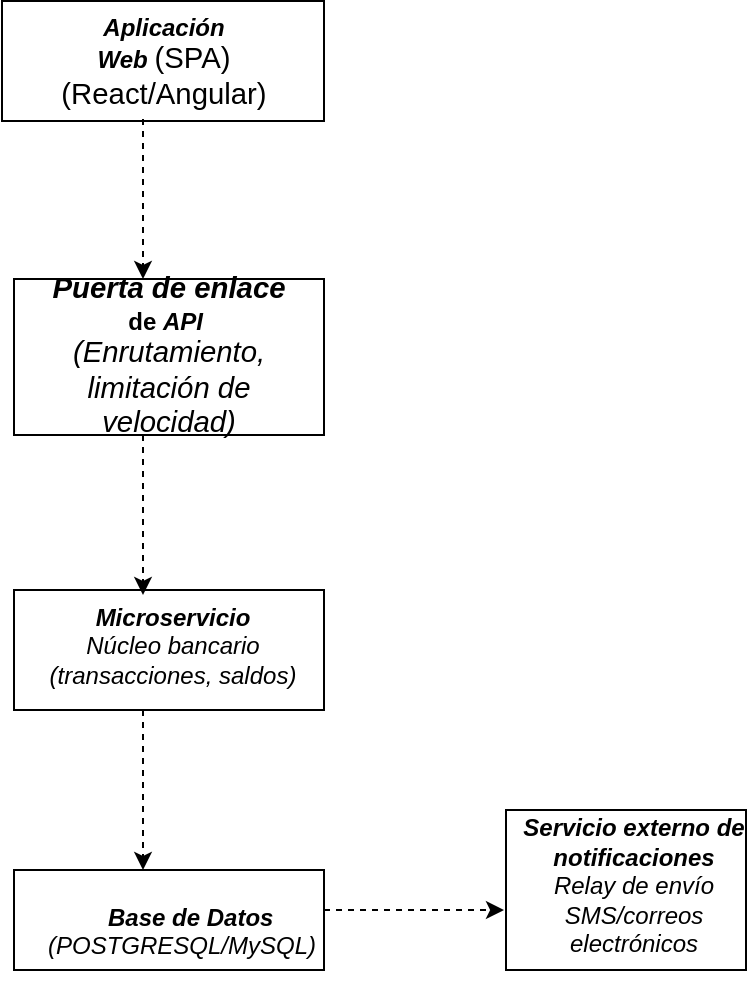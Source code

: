 <mxfile version="26.1.1">
  <diagram name="Página-1" id="-K2u0XVffFHJHdEMNZ2N">
    <mxGraphModel dx="1163" dy="636" grid="1" gridSize="10" guides="1" tooltips="1" connect="1" arrows="1" fold="1" page="1" pageScale="1" pageWidth="827" pageHeight="1169" math="0" shadow="0">
      <root>
        <mxCell id="0" />
        <mxCell id="1" parent="0" />
        <mxCell id="dbFnvhDrwuD_8-trJE1Y-1" value="" style="rounded=0;whiteSpace=wrap;html=1;" vertex="1" parent="1">
          <mxGeometry x="149" y="75.5" width="161" height="60" as="geometry" />
        </mxCell>
        <mxCell id="dbFnvhDrwuD_8-trJE1Y-2" value="" style="rounded=0;whiteSpace=wrap;html=1;" vertex="1" parent="1">
          <mxGeometry x="155" y="214.5" width="155" height="78" as="geometry" />
        </mxCell>
        <mxCell id="dbFnvhDrwuD_8-trJE1Y-3" value="" style="rounded=0;whiteSpace=wrap;html=1;" vertex="1" parent="1">
          <mxGeometry x="401" y="480" width="120" height="80" as="geometry" />
        </mxCell>
        <mxCell id="dbFnvhDrwuD_8-trJE1Y-8" value="" style="endArrow=classic;html=1;rounded=0;entryX=0.5;entryY=0;entryDx=0;entryDy=0;strokeColor=default;dashed=1;" edge="1" parent="1">
          <mxGeometry width="50" height="50" relative="1" as="geometry">
            <mxPoint x="219.5" y="134.5" as="sourcePoint" />
            <mxPoint x="219.5" y="214.5" as="targetPoint" />
          </mxGeometry>
        </mxCell>
        <mxCell id="dbFnvhDrwuD_8-trJE1Y-9" value="" style="endArrow=classic;html=1;rounded=0;strokeColor=default;dashed=1;" edge="1" parent="1">
          <mxGeometry width="50" height="50" relative="1" as="geometry">
            <mxPoint x="310.0" y="530" as="sourcePoint" />
            <mxPoint x="400" y="530" as="targetPoint" />
          </mxGeometry>
        </mxCell>
        <mxCell id="dbFnvhDrwuD_8-trJE1Y-13" value="&lt;div&gt;&lt;i&gt;&lt;b&gt;Aplicación Web&amp;nbsp;&lt;/b&gt;&lt;/i&gt;&lt;span style=&quot;font-family: Calibri, sans-serif; font-size: 11pt; background-color: transparent; color: light-dark(rgb(0, 0, 0), rgb(255, 255, 255));&quot;&gt;(SPA)(React/Angular)&lt;/span&gt;&lt;/div&gt;" style="text;strokeColor=none;align=center;fillColor=none;html=1;verticalAlign=middle;whiteSpace=wrap;rounded=0;" vertex="1" parent="1">
          <mxGeometry x="167" y="85.75" width="126" height="39.5" as="geometry" />
        </mxCell>
        <mxCell id="dbFnvhDrwuD_8-trJE1Y-14" value="&lt;div&gt;&lt;b&gt;&lt;i style=&quot;font-size: 14.667px; font-family: Calibri, sans-serif; background-color: transparent; color: light-dark(rgb(0, 0, 0), rgb(255, 255, 255));&quot;&gt;Puerta de enlace &lt;/i&gt; de &lt;/b&gt;&lt;i&gt;&lt;b&gt;API&amp;nbsp;&lt;/b&gt;&lt;/i&gt;&lt;/div&gt;&lt;div&gt;&lt;i style=&quot;background-color: transparent; color: light-dark(rgb(0, 0, 0), rgb(255, 255, 255)); font-size: 14.667px; font-family: Calibri, sans-serif;&quot;&gt;(Enrutamiento, limitación de velocidad)&lt;/i&gt;&lt;/div&gt;&lt;div&gt;&lt;i&gt;&lt;font&gt;&lt;br&gt;&lt;/font&gt;&lt;/i&gt;&lt;/div&gt;" style="text;strokeColor=none;align=center;fillColor=none;html=1;verticalAlign=middle;whiteSpace=wrap;rounded=0;" vertex="1" parent="1">
          <mxGeometry x="172.25" y="240" width="120.5" height="40" as="geometry" />
        </mxCell>
        <mxCell id="dbFnvhDrwuD_8-trJE1Y-15" value="&lt;div&gt;&lt;i&gt;&lt;b&gt;Servicio externo de notificaciones&lt;/b&gt;&lt;/i&gt;&lt;/div&gt;&lt;div&gt;&lt;i style=&quot;background-color: transparent; color: light-dark(rgb(0, 0, 0), rgb(255, 255, 255));&quot;&gt;Relay de envío SMS/correos electrónicos&lt;/i&gt;&lt;/div&gt;&lt;div&gt;&amp;nbsp;&lt;/div&gt;" style="text;strokeColor=none;align=center;fillColor=none;html=1;verticalAlign=middle;whiteSpace=wrap;rounded=0;" vertex="1" parent="1">
          <mxGeometry x="405" y="500" width="120" height="50" as="geometry" />
        </mxCell>
        <mxCell id="dbFnvhDrwuD_8-trJE1Y-17" value="" style="rounded=0;whiteSpace=wrap;html=1;" vertex="1" parent="1">
          <mxGeometry x="155" y="370" width="155" height="60" as="geometry" />
        </mxCell>
        <mxCell id="dbFnvhDrwuD_8-trJE1Y-18" value="&#xa;&lt;span style=&quot;color: rgba(0, 0, 0, 0); font-family: monospace; font-size: 0px; font-style: normal; font-variant-ligatures: normal; font-variant-caps: normal; font-weight: 400; letter-spacing: normal; orphans: 2; text-align: start; text-indent: 0px; text-transform: none; widows: 2; word-spacing: 0px; -webkit-text-stroke-width: 0px; white-space: nowrap; background-color: rgb(251, 251, 251); text-decoration-thickness: initial; text-decoration-style: initial; text-decoration-color: initial; display: inline !important; float: none;&quot;&gt;%3CmxGraphModel%3E%3Croot%3E%3CmxCell%20id%3D%220%22%2F%3E%3CmxCell%20id%3D%221%22%20parent%3D%220%22%2F%3E%3CmxCell%20id%3D%222%22%20value%3D%22%22%20style%3D%22endArrow%3Dclassic%3Bhtml%3D1%3Brounded%3D0%3BentryX%3D0.3D0.5%3BentryY%3D0%3BentryDx%3D0%3BentryDy%3D0%3BstrokeColor%3Ddefault%3Bdashed%3D1%3B%22%20edge%3D%221%22%20parent%3D%221%22%3E%3CmxGeometría%20width%3D%2250%22%20height%3D%2250%22%20relative%3D%221%22% 20as%3D%22geometry%22%3E%3CmxPoint%20x%3D%22214.5%22%20y%3D%22292.5%22%20as%3D%22sourcePoint%22%2F%3E%3CmxPoint%20x%3D%22214.5%22%20y%3D%22372.5%22%20as%3D%22targetPoint%22%2F%3E%3C%2FmxGeometry%3E%3C%2FmxCell%3E%3C%2Froot%3E%3C%2FmxGraphModel%3E" style="endArrow=classic;html=1;rounded=0;entryX=0.5;entryY=0;entryDx=0;entryDy=0;strokeColor=default;dashed=1;" edge="1" parent="1">
          <mxGeometry width="50" height="50" relative="1" as="geometry">
            <mxPoint x="219.5" y="430" as="sourcePoint" />
            <mxPoint x="219.5" y="510" as="targetPoint" />
          </mxGeometry>
        </mxCell>
        <mxCell id="dbFnvhDrwuD_8-trJE1Y-20" value="&lt;div&gt;&lt;i&gt;&lt;b&gt;Microservicio&lt;/b&gt;&lt;/i&gt;&lt;/div&gt;&lt;div&gt;&lt;i style=&quot;background-color: transparent; color: light-dark(rgb(0, 0, 0), rgb(255, 255, 255));&quot;&gt; Núcleo bancario (transacciones, saldos)&lt;/i&gt;&lt;/div&gt;&lt;div&gt;&amp;nbsp;&lt;/div&gt;" style="text;strokeColor=none;align=center;fillColor=none;html=1;verticalAlign=middle;whiteSpace=wrap;rounded=0;" vertex="1" parent="1">
          <mxGeometry x="167" y="380" width="135" height="50" as="geometry" />
        </mxCell>
        <mxCell id="dbFnvhDrwuD_8-trJE1Y-21" value="" style="rounded=0;whiteSpace=wrap;html=1;" vertex="1" parent="1">
          <mxGeometry x="155" y="510" width="155" height="50" as="geometry" />
        </mxCell>
        <mxCell id="dbFnvhDrwuD_8-trJE1Y-26" value="&lt;span style=&quot;color: rgba(0, 0, 0, 0); font-family: monospace; font-size: 0px; font-style: normal; font-variant-ligatures: normal; font-variant-caps: normal; font-weight: 400; letter-spacing: normal; orphans: 2; text-align: start; text-indent: 0px; text-transform: none; widows: 2; word-spacing: 0px; -webkit-text-stroke-width: 0px; white-space: nowrap; background-color: rgb(251, 251, 251); text-decoration-thickness: initial; text-decoration-style: initial; text-decoration-color: initial; display: inline !important; float: none;&quot;&gt;%3CmxGraphModel%3E%3Croot%3E%3CmxCell%20id%3D%220%22%2F%3E%3CmxCell%20id%3D%221%22%20parent%3D%220%22%2F%3E%3CmxCell%20id%3D%222%22%20value%3D%22%26lt%3Bdiv%26gt%3B%26lt%3Bi%26gt %3B%26lt%3Bb%26gt%3BMicroservicio%26lt%3B%2Fb%26gt%3B%26lt%3B%2Fi%26gt%3B%26lt%3B%2Fdiv%26gt%3B%26lt%3Bdiv%26gt%3B%26lt%3Bi%20style%3D%26quot%3Bbackground-color%3A%20transparent%3B%20color%3A%20light-dark(rgb(0% 2C%200%2C%200)%2C%20rgb(255%2C%20255%2C%20255))%3B%26quot%3B%26gt%3B%20N%C3%BAcleo%20bancario%20(transacciones%2C%20saldos)%26lt%3B%2Fi%26gt%3B%26lt%3B%2Fdiv%26gt%3B%26lt%3Bdiv%26gt%3B%26amp %3Bnbsp%3B%26lt%3B%2Fdiv%26gt%3B%22%20style%3D%22text%3BstrokeColor%3Dnone%3Balign%3Dcenter%3BfillColor%3Dnone%3Bhtml%3D1%3BverticalAlign%3Dmiddle%3BwhiteSpace%3Dwrap%3Brounded%3D0%3B%22%20vertex%3D%221%22%20parent%3D%221%22%3E% 3CmxGeometría%20x%3D%22155%22%20y%3D%22380%22%20ancho%3D%22130%22%20altura%3D%2250%22%20as%3D%22geometría%22%2F%3E%3C%2FmxCell%3E%3C%2Froot%3E%3C%2FmxGraphModel%3E&lt;/span&gt;" style="text;whiteSpace=wrap;html=1;" vertex="1" parent="1">
          <mxGeometry x="490" y="390" width="30" height="40" as="geometry" />
        </mxCell>
        <mxCell id="dbFnvhDrwuD_8-trJE1Y-28" value="&#xa;&lt;span style=&quot;color: rgba(0, 0, 0, 0); font-family: monospace; font-size: 0px; font-style: normal; font-variant-ligatures: normal; font-variant-caps: normal; font-weight: 400; letter-spacing: normal; orphans: 2; text-align: start; text-indent: 0px; text-transform: none; widows: 2; word-spacing: 0px; -webkit-text-stroke-width: 0px; white-space: nowrap; background-color: rgb(251, 251, 251); text-decoration-thickness: initial; text-decoration-style: initial; text-decoration-color: initial; display: inline !important; float: none;&quot;&gt;%3CmxGraphModel%3E%3Croot%3E%3CmxCell%20id%3D%220%22%2F%3E%3CmxCell%20id%3D%221%22%20parent%3D%220%22%2F%3E%3CmxCell%20id%3D%222%22%20value%3D%22%22%20style%3D%22endArrow%3Dclassic%3Bhtml%3D1%3Brounded%3D0%3BentryX%3D0.3D0.5%3BentryY%3D0%3BentryDx%3D0%3BentryDy%3D0%3BstrokeColor%3Ddefault%3Bdashed%3D1%3B%22%20edge%3D%221%22%20parent%3D%221%22%3E%3CmxGeometría%20width%3D%2250%22%20height%3D%2250%22%20relative%3D%221%22% 20as%3D%22geometry%22%3E%3CmxPoint%20x%3D%22214.5%22%20y%3D%22292.5%22%20as%3D%22sourcePoint%22%2F%3E%3CmxPoint%20x%3D%22214.5%22%20y%3D%22372.5%22%20as%3D%22targetPoint%22%2F%3E%3C%2FmxGeometry%3E%3C%2FmxCell%3E%3C%2Froot%3E%3C%2FmxGraphModel%3E" style="endArrow=classic;html=1;rounded=0;entryX=0.5;entryY=0;entryDx=0;entryDy=0;strokeColor=default;dashed=1;" edge="1" parent="1">
          <mxGeometry width="50" height="50" relative="1" as="geometry">
            <mxPoint x="219.5" y="292.5" as="sourcePoint" />
            <mxPoint x="219.5" y="372.5" as="targetPoint" />
          </mxGeometry>
        </mxCell>
        <mxCell id="dbFnvhDrwuD_8-trJE1Y-29" value="&lt;font&gt;&lt;b&gt;&amp;nbsp; &amp;nbsp; &amp;nbsp; &amp;nbsp; &amp;nbsp;&lt;i&gt;Base de Datos&lt;/i&gt;&lt;/b&gt;&lt;i&gt;&amp;nbsp;&lt;/i&gt;&lt;/font&gt;&lt;div&gt;&lt;i&gt;(POSTGRESQL/MySQL)&lt;/i&gt;&lt;/div&gt;" style="text;whiteSpace=wrap;html=1;" vertex="1" parent="1">
          <mxGeometry x="170" y="520" width="140" height="40" as="geometry" />
        </mxCell>
      </root>
    </mxGraphModel>
  </diagram>
</mxfile>
